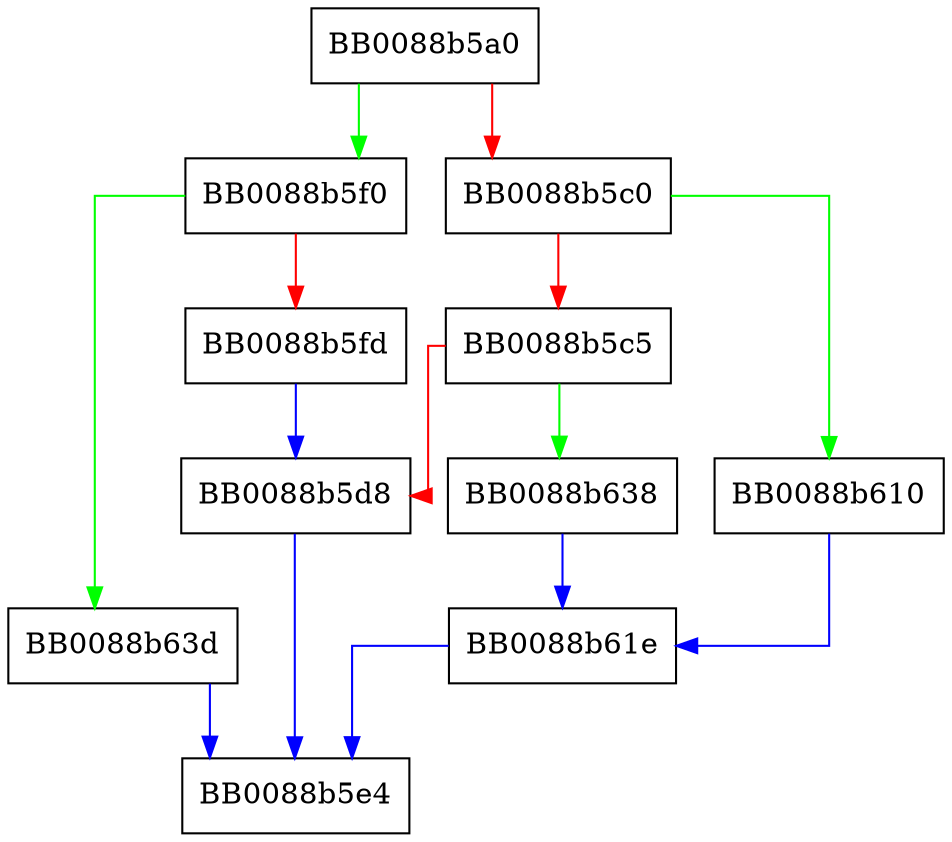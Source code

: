 digraph __libc_scratch_buffer_grow_preserve {
  node [shape="box"];
  graph [splines=ortho];
  BB0088b5a0 -> BB0088b5f0 [color="green"];
  BB0088b5a0 -> BB0088b5c0 [color="red"];
  BB0088b5c0 -> BB0088b610 [color="green"];
  BB0088b5c0 -> BB0088b5c5 [color="red"];
  BB0088b5c5 -> BB0088b638 [color="green"];
  BB0088b5c5 -> BB0088b5d8 [color="red"];
  BB0088b5d8 -> BB0088b5e4 [color="blue"];
  BB0088b5f0 -> BB0088b63d [color="green"];
  BB0088b5f0 -> BB0088b5fd [color="red"];
  BB0088b5fd -> BB0088b5d8 [color="blue"];
  BB0088b610 -> BB0088b61e [color="blue"];
  BB0088b61e -> BB0088b5e4 [color="blue"];
  BB0088b638 -> BB0088b61e [color="blue"];
  BB0088b63d -> BB0088b5e4 [color="blue"];
}